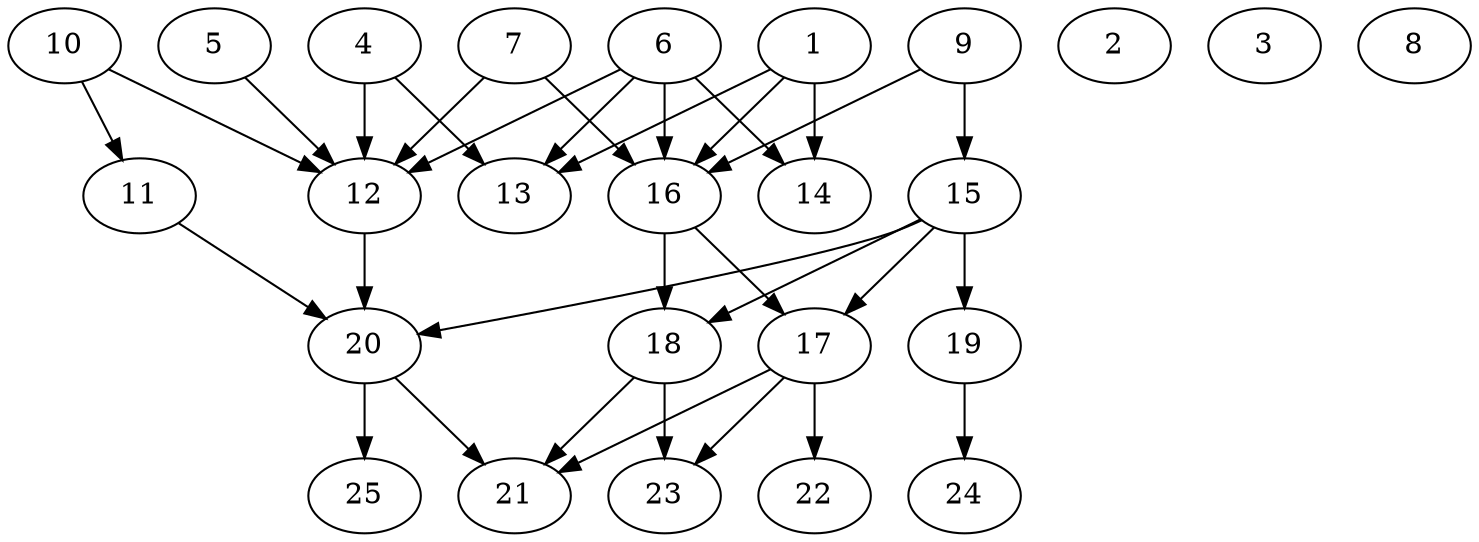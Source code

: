 // DAG automatically generated by daggen at Thu Oct  3 14:00:39 2019
// ./daggen --dot -n 25 --ccr 0.4 --fat 0.7 --regular 0.5 --density 0.6 --mindata 5242880 --maxdata 52428800 
digraph G {
  1 [size="86896640", alpha="0.14", expect_size="34758656"] 
  1 -> 13 [size ="34758656"]
  1 -> 14 [size ="34758656"]
  1 -> 16 [size ="34758656"]
  2 [size="75996160", alpha="0.11", expect_size="30398464"] 
  3 [size="39526400", alpha="0.02", expect_size="15810560"] 
  4 [size="70620160", alpha="0.07", expect_size="28248064"] 
  4 -> 12 [size ="28248064"]
  4 -> 13 [size ="28248064"]
  5 [size="116864000", alpha="0.06", expect_size="46745600"] 
  5 -> 12 [size ="46745600"]
  6 [size="45432320", alpha="0.04", expect_size="18172928"] 
  6 -> 12 [size ="18172928"]
  6 -> 13 [size ="18172928"]
  6 -> 14 [size ="18172928"]
  6 -> 16 [size ="18172928"]
  7 [size="130864640", alpha="0.13", expect_size="52345856"] 
  7 -> 12 [size ="52345856"]
  7 -> 16 [size ="52345856"]
  8 [size="78489600", alpha="0.04", expect_size="31395840"] 
  9 [size="63582720", alpha="0.09", expect_size="25433088"] 
  9 -> 15 [size ="25433088"]
  9 -> 16 [size ="25433088"]
  10 [size="20259840", alpha="0.09", expect_size="8103936"] 
  10 -> 11 [size ="8103936"]
  10 -> 12 [size ="8103936"]
  11 [size="93173760", alpha="0.07", expect_size="37269504"] 
  11 -> 20 [size ="37269504"]
  12 [size="55831040", alpha="0.16", expect_size="22332416"] 
  12 -> 20 [size ="22332416"]
  13 [size="121111040", alpha="0.16", expect_size="48444416"] 
  14 [size="17285120", alpha="0.19", expect_size="6914048"] 
  15 [size="60861440", alpha="0.10", expect_size="24344576"] 
  15 -> 17 [size ="24344576"]
  15 -> 18 [size ="24344576"]
  15 -> 19 [size ="24344576"]
  15 -> 20 [size ="24344576"]
  16 [size="98506240", alpha="0.15", expect_size="39402496"] 
  16 -> 17 [size ="39402496"]
  16 -> 18 [size ="39402496"]
  17 [size="124336640", alpha="0.01", expect_size="49734656"] 
  17 -> 21 [size ="49734656"]
  17 -> 22 [size ="49734656"]
  17 -> 23 [size ="49734656"]
  18 [size="85708800", alpha="0.07", expect_size="34283520"] 
  18 -> 21 [size ="34283520"]
  18 -> 23 [size ="34283520"]
  19 [size="109939200", alpha="0.01", expect_size="43975680"] 
  19 -> 24 [size ="43975680"]
  20 [size="45440000", alpha="0.18", expect_size="18176000"] 
  20 -> 21 [size ="18176000"]
  20 -> 25 [size ="18176000"]
  21 [size="99776000", alpha="0.08", expect_size="39910400"] 
  22 [size="25300480", alpha="0.08", expect_size="10120192"] 
  23 [size="120990720", alpha="0.12", expect_size="48396288"] 
  24 [size="99842560", alpha="0.07", expect_size="39937024"] 
  25 [size="92915200", alpha="0.19", expect_size="37166080"] 
}
